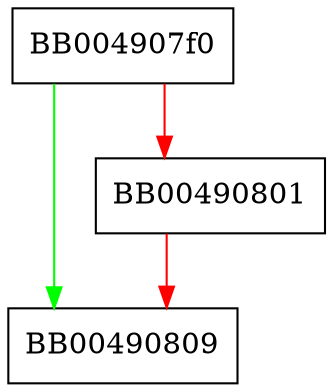 digraph SSL_CTX_set1_cert_store {
  node [shape="box"];
  graph [splines=ortho];
  BB004907f0 -> BB00490809 [color="green"];
  BB004907f0 -> BB00490801 [color="red"];
  BB00490801 -> BB00490809 [color="red"];
}